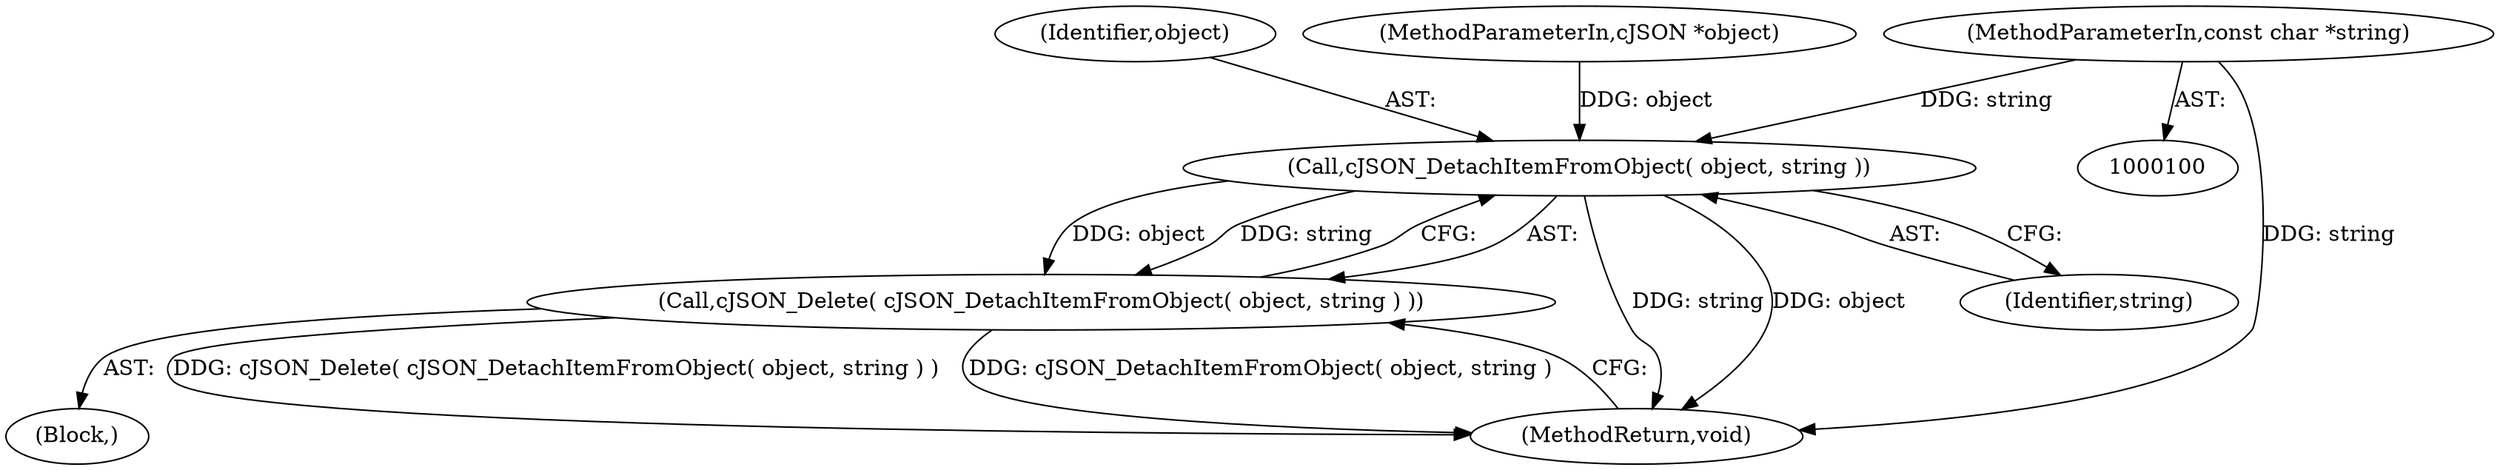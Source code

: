 digraph "1_iperf_91f2fa59e8ed80dfbf400add0164ee0e508e412a_17@pointer" {
"1000102" [label="(MethodParameterIn,const char *string)"];
"1000105" [label="(Call,cJSON_DetachItemFromObject( object, string ))"];
"1000104" [label="(Call,cJSON_Delete( cJSON_DetachItemFromObject( object, string ) ))"];
"1000108" [label="(MethodReturn,void)"];
"1000107" [label="(Identifier,string)"];
"1000103" [label="(Block,)"];
"1000102" [label="(MethodParameterIn,const char *string)"];
"1000104" [label="(Call,cJSON_Delete( cJSON_DetachItemFromObject( object, string ) ))"];
"1000106" [label="(Identifier,object)"];
"1000101" [label="(MethodParameterIn,cJSON *object)"];
"1000105" [label="(Call,cJSON_DetachItemFromObject( object, string ))"];
"1000102" -> "1000100"  [label="AST: "];
"1000102" -> "1000108"  [label="DDG: string"];
"1000102" -> "1000105"  [label="DDG: string"];
"1000105" -> "1000104"  [label="AST: "];
"1000105" -> "1000107"  [label="CFG: "];
"1000106" -> "1000105"  [label="AST: "];
"1000107" -> "1000105"  [label="AST: "];
"1000104" -> "1000105"  [label="CFG: "];
"1000105" -> "1000108"  [label="DDG: string"];
"1000105" -> "1000108"  [label="DDG: object"];
"1000105" -> "1000104"  [label="DDG: object"];
"1000105" -> "1000104"  [label="DDG: string"];
"1000101" -> "1000105"  [label="DDG: object"];
"1000104" -> "1000103"  [label="AST: "];
"1000108" -> "1000104"  [label="CFG: "];
"1000104" -> "1000108"  [label="DDG: cJSON_Delete( cJSON_DetachItemFromObject( object, string ) )"];
"1000104" -> "1000108"  [label="DDG: cJSON_DetachItemFromObject( object, string )"];
}

